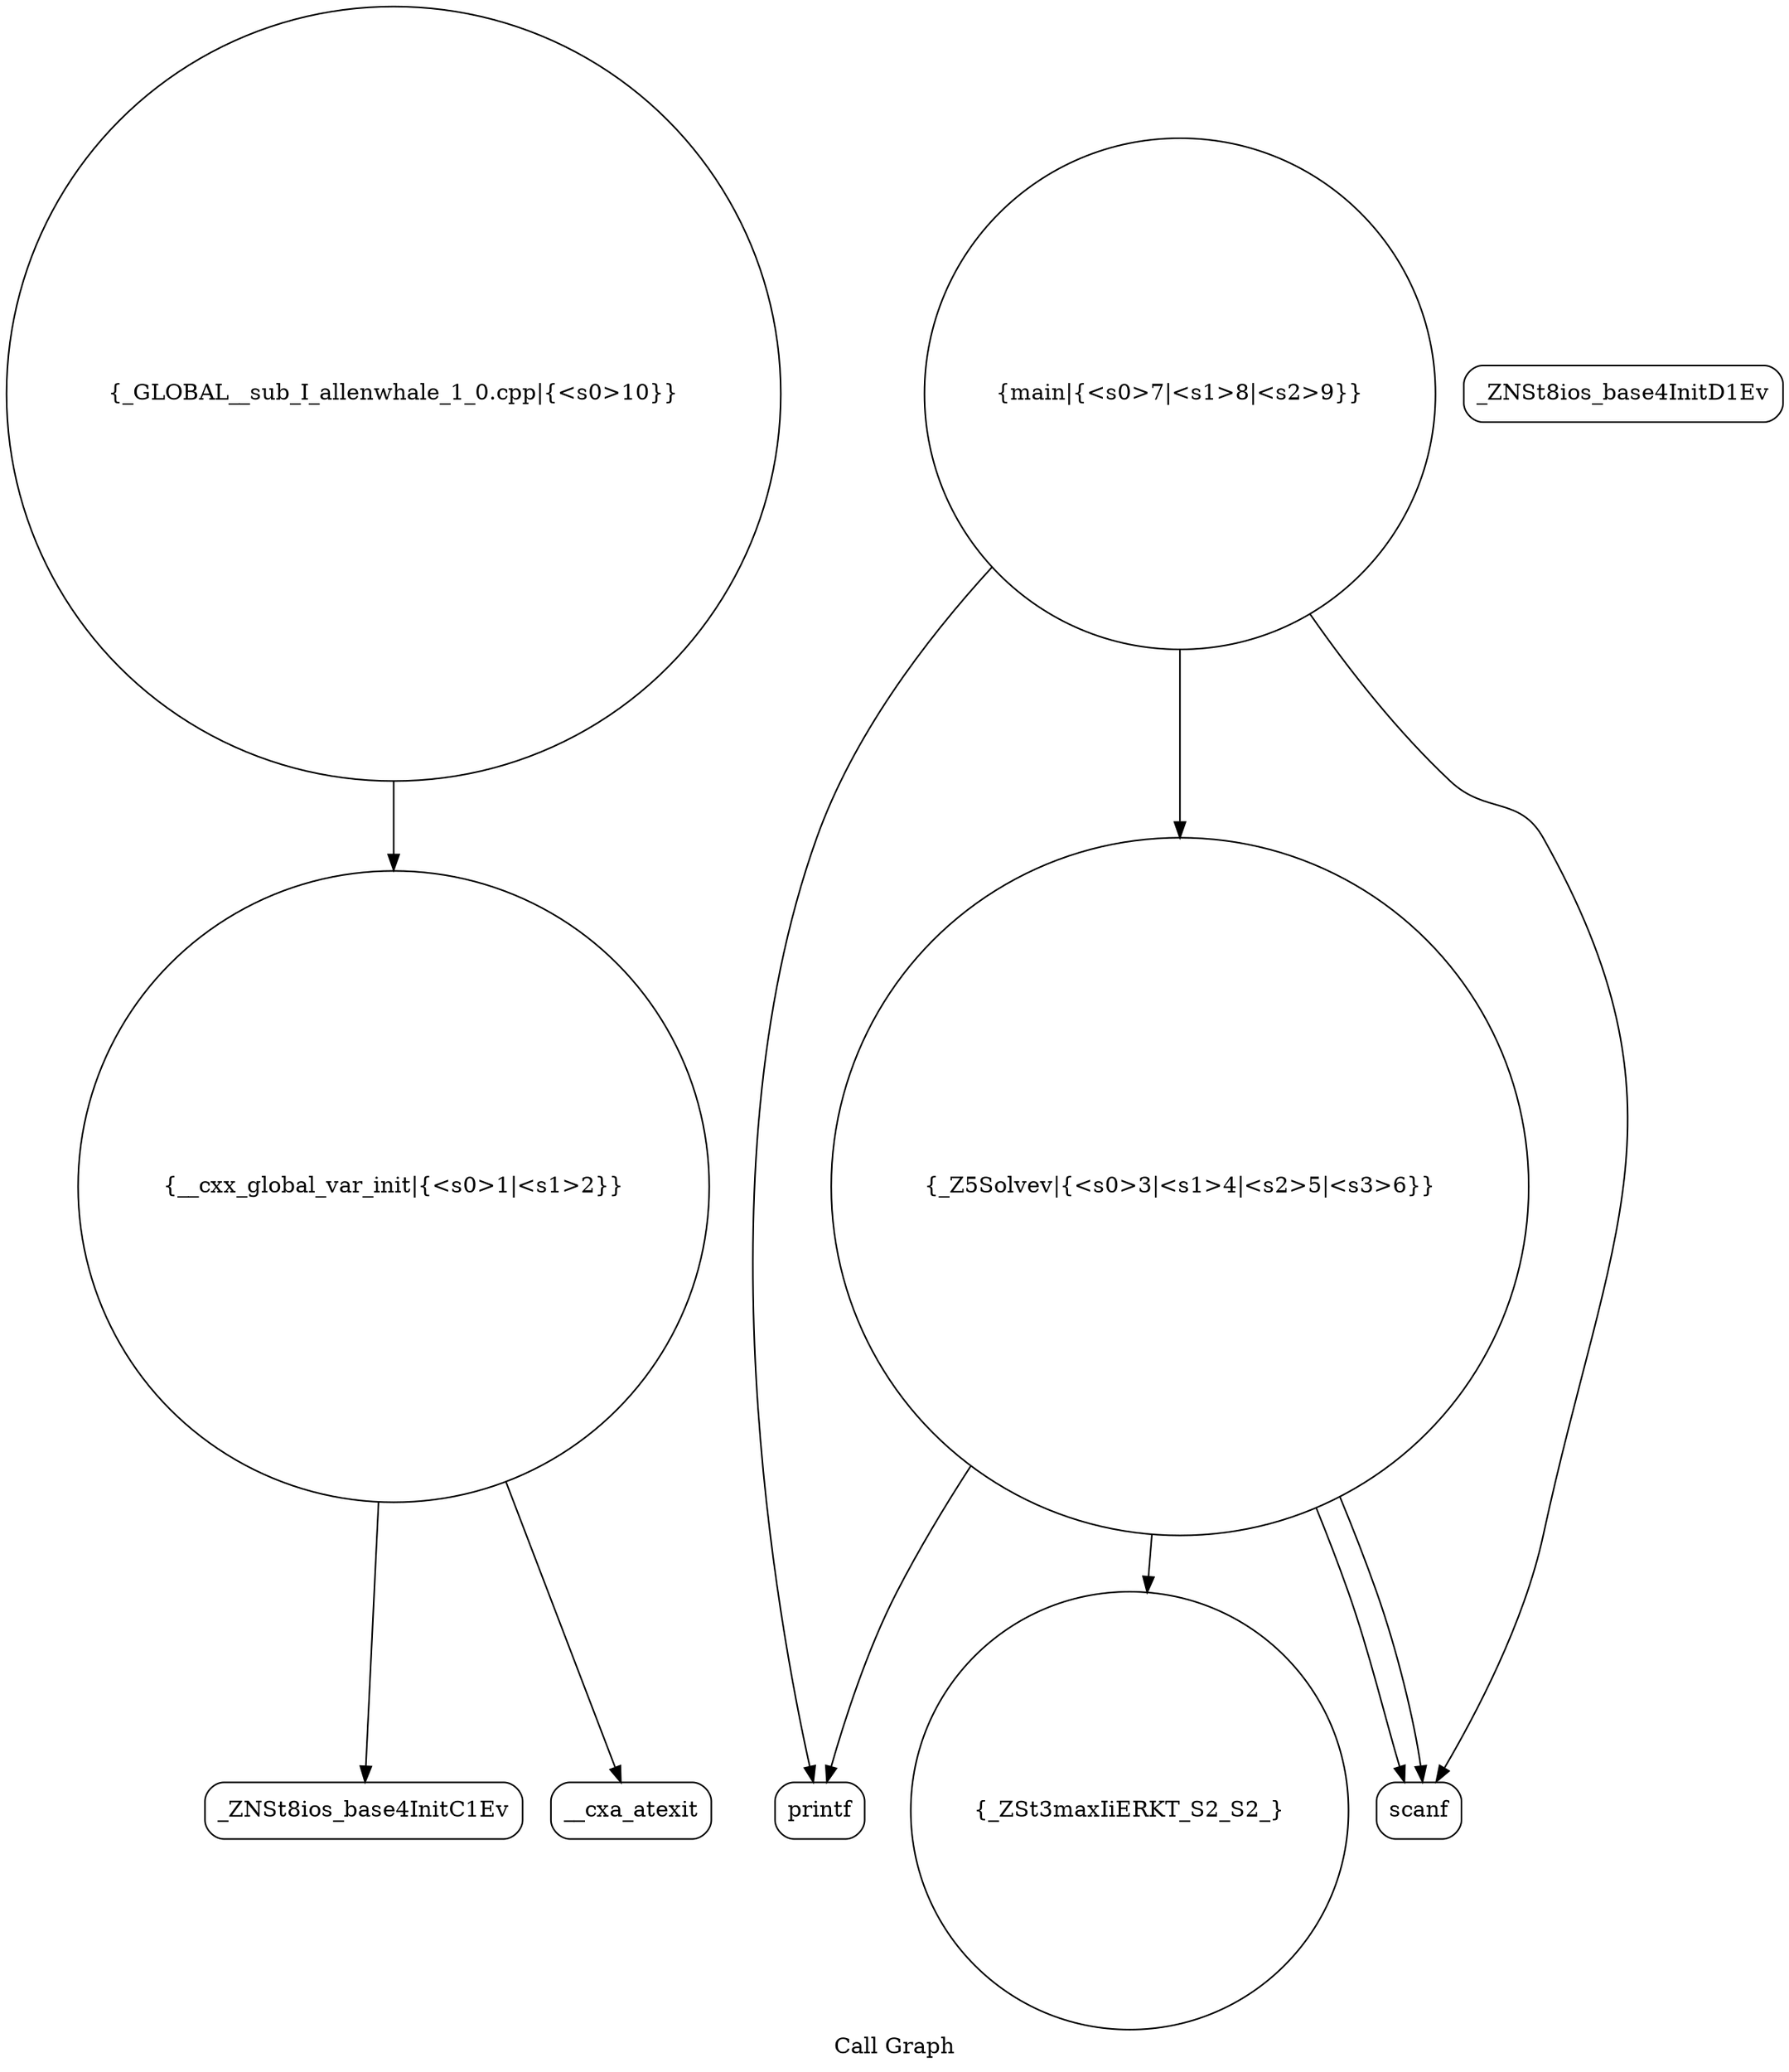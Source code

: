 digraph "Call Graph" {
	label="Call Graph";

	Node0x557f8cc89830 [shape=record,shape=circle,label="{__cxx_global_var_init|{<s0>1|<s1>2}}"];
	Node0x557f8cc89830:s0 -> Node0x557f8cc89cc0[color=black];
	Node0x557f8cc89830:s1 -> Node0x557f8cc89dc0[color=black];
	Node0x557f8cc89fc0 [shape=record,shape=Mrecord,label="{printf}"];
	Node0x557f8cc89d40 [shape=record,shape=Mrecord,label="{_ZNSt8ios_base4InitD1Ev}"];
	Node0x557f8cc8a0c0 [shape=record,shape=circle,label="{_GLOBAL__sub_I_allenwhale_1_0.cpp|{<s0>10}}"];
	Node0x557f8cc8a0c0:s0 -> Node0x557f8cc89830[color=black];
	Node0x557f8cc89e40 [shape=record,shape=circle,label="{_Z5Solvev|{<s0>3|<s1>4|<s2>5|<s3>6}}"];
	Node0x557f8cc89e40:s0 -> Node0x557f8cc89ec0[color=black];
	Node0x557f8cc89e40:s1 -> Node0x557f8cc89ec0[color=black];
	Node0x557f8cc89e40:s2 -> Node0x557f8cc89f40[color=black];
	Node0x557f8cc89e40:s3 -> Node0x557f8cc89fc0[color=black];
	Node0x557f8cc89f40 [shape=record,shape=circle,label="{_ZSt3maxIiERKT_S2_S2_}"];
	Node0x557f8cc89cc0 [shape=record,shape=Mrecord,label="{_ZNSt8ios_base4InitC1Ev}"];
	Node0x557f8cc8a040 [shape=record,shape=circle,label="{main|{<s0>7|<s1>8|<s2>9}}"];
	Node0x557f8cc8a040:s0 -> Node0x557f8cc89ec0[color=black];
	Node0x557f8cc8a040:s1 -> Node0x557f8cc89fc0[color=black];
	Node0x557f8cc8a040:s2 -> Node0x557f8cc89e40[color=black];
	Node0x557f8cc89dc0 [shape=record,shape=Mrecord,label="{__cxa_atexit}"];
	Node0x557f8cc89ec0 [shape=record,shape=Mrecord,label="{scanf}"];
}
